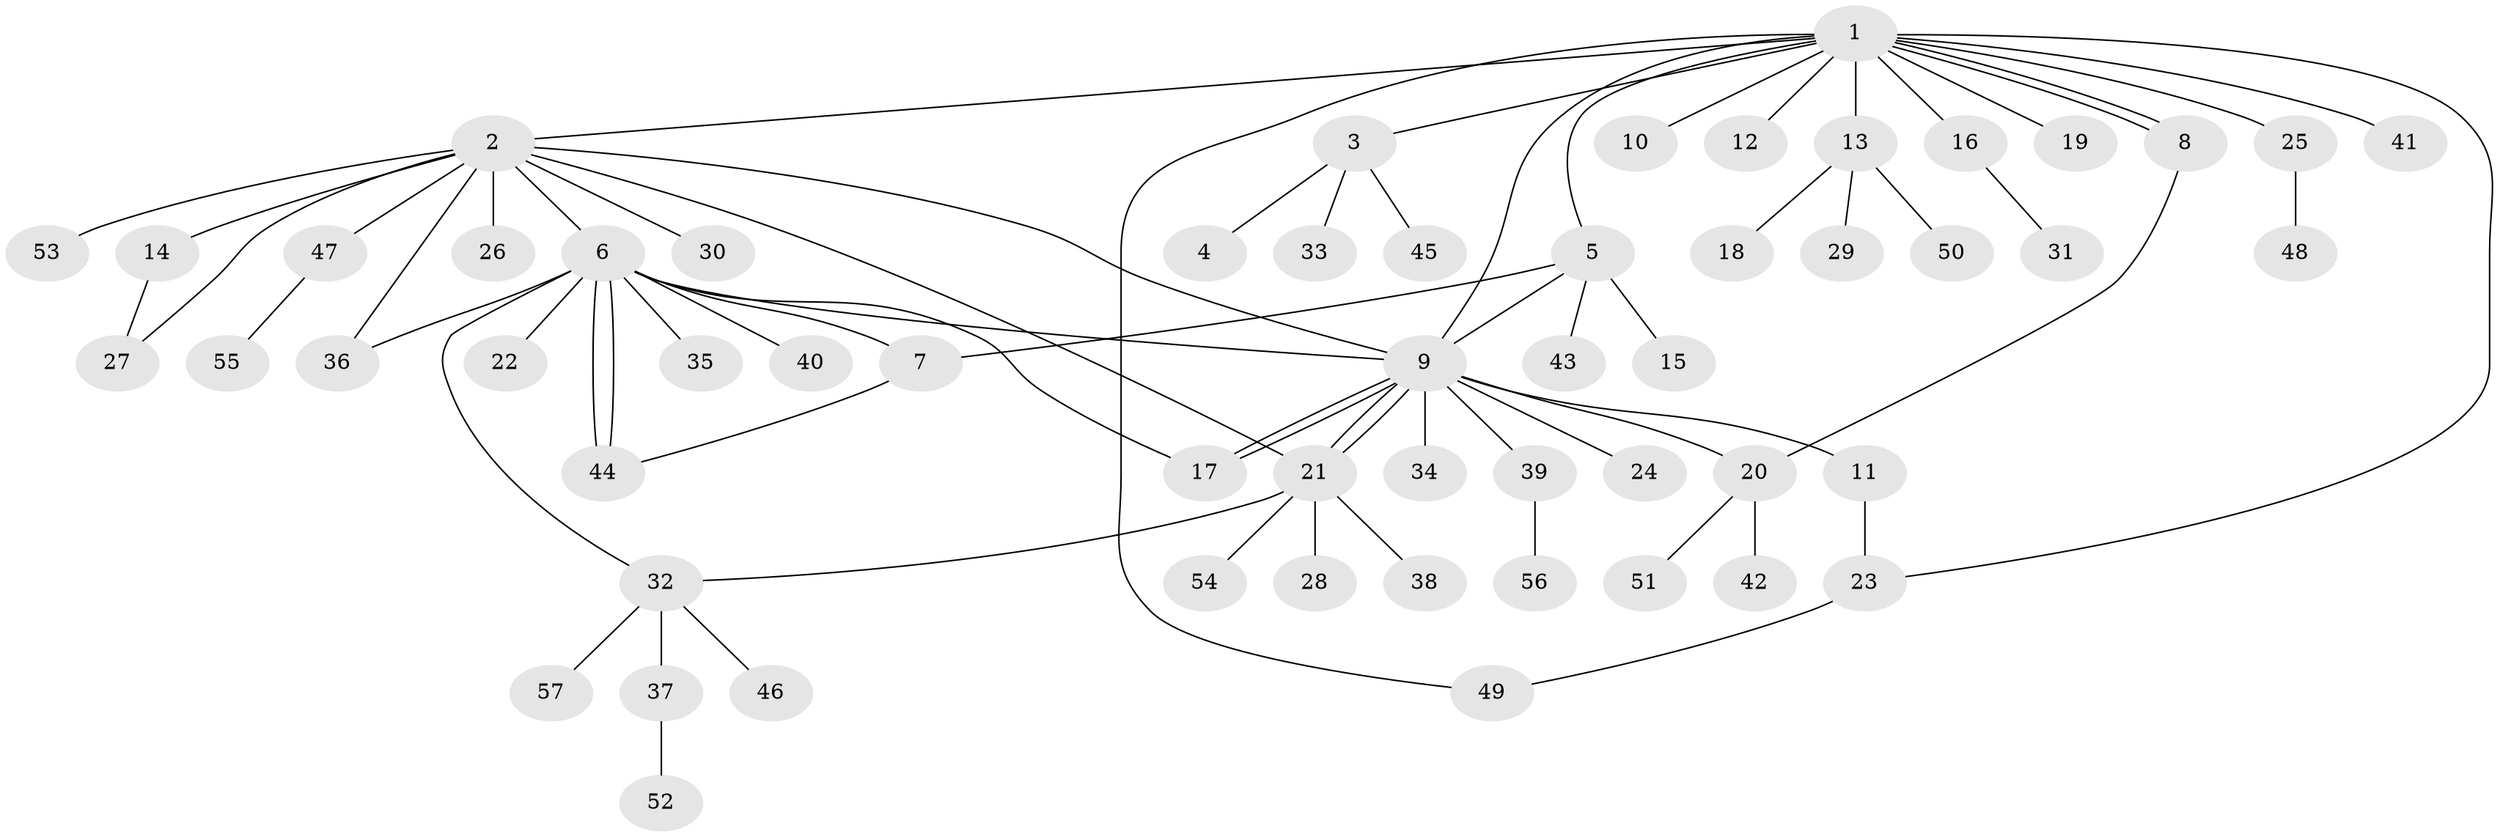 // coarse degree distribution, {16: 0.023809523809523808, 9: 0.023809523809523808, 1: 0.6428571428571429, 6: 0.047619047619047616, 10: 0.023809523809523808, 3: 0.11904761904761904, 13: 0.023809523809523808, 2: 0.07142857142857142, 4: 0.023809523809523808}
// Generated by graph-tools (version 1.1) at 2025/52/02/27/25 19:52:00]
// undirected, 57 vertices, 73 edges
graph export_dot {
graph [start="1"]
  node [color=gray90,style=filled];
  1;
  2;
  3;
  4;
  5;
  6;
  7;
  8;
  9;
  10;
  11;
  12;
  13;
  14;
  15;
  16;
  17;
  18;
  19;
  20;
  21;
  22;
  23;
  24;
  25;
  26;
  27;
  28;
  29;
  30;
  31;
  32;
  33;
  34;
  35;
  36;
  37;
  38;
  39;
  40;
  41;
  42;
  43;
  44;
  45;
  46;
  47;
  48;
  49;
  50;
  51;
  52;
  53;
  54;
  55;
  56;
  57;
  1 -- 2;
  1 -- 3;
  1 -- 5;
  1 -- 8;
  1 -- 8;
  1 -- 9;
  1 -- 10;
  1 -- 12;
  1 -- 13;
  1 -- 16;
  1 -- 19;
  1 -- 23;
  1 -- 25;
  1 -- 41;
  1 -- 49;
  2 -- 6;
  2 -- 9;
  2 -- 14;
  2 -- 21;
  2 -- 26;
  2 -- 27;
  2 -- 30;
  2 -- 36;
  2 -- 47;
  2 -- 53;
  3 -- 4;
  3 -- 33;
  3 -- 45;
  5 -- 7;
  5 -- 9;
  5 -- 15;
  5 -- 43;
  6 -- 7;
  6 -- 9;
  6 -- 17;
  6 -- 22;
  6 -- 32;
  6 -- 35;
  6 -- 36;
  6 -- 40;
  6 -- 44;
  6 -- 44;
  7 -- 44;
  8 -- 20;
  9 -- 11;
  9 -- 17;
  9 -- 17;
  9 -- 20;
  9 -- 21;
  9 -- 21;
  9 -- 24;
  9 -- 34;
  9 -- 39;
  11 -- 23;
  13 -- 18;
  13 -- 29;
  13 -- 50;
  14 -- 27;
  16 -- 31;
  20 -- 42;
  20 -- 51;
  21 -- 28;
  21 -- 32;
  21 -- 38;
  21 -- 54;
  23 -- 49;
  25 -- 48;
  32 -- 37;
  32 -- 46;
  32 -- 57;
  37 -- 52;
  39 -- 56;
  47 -- 55;
}
